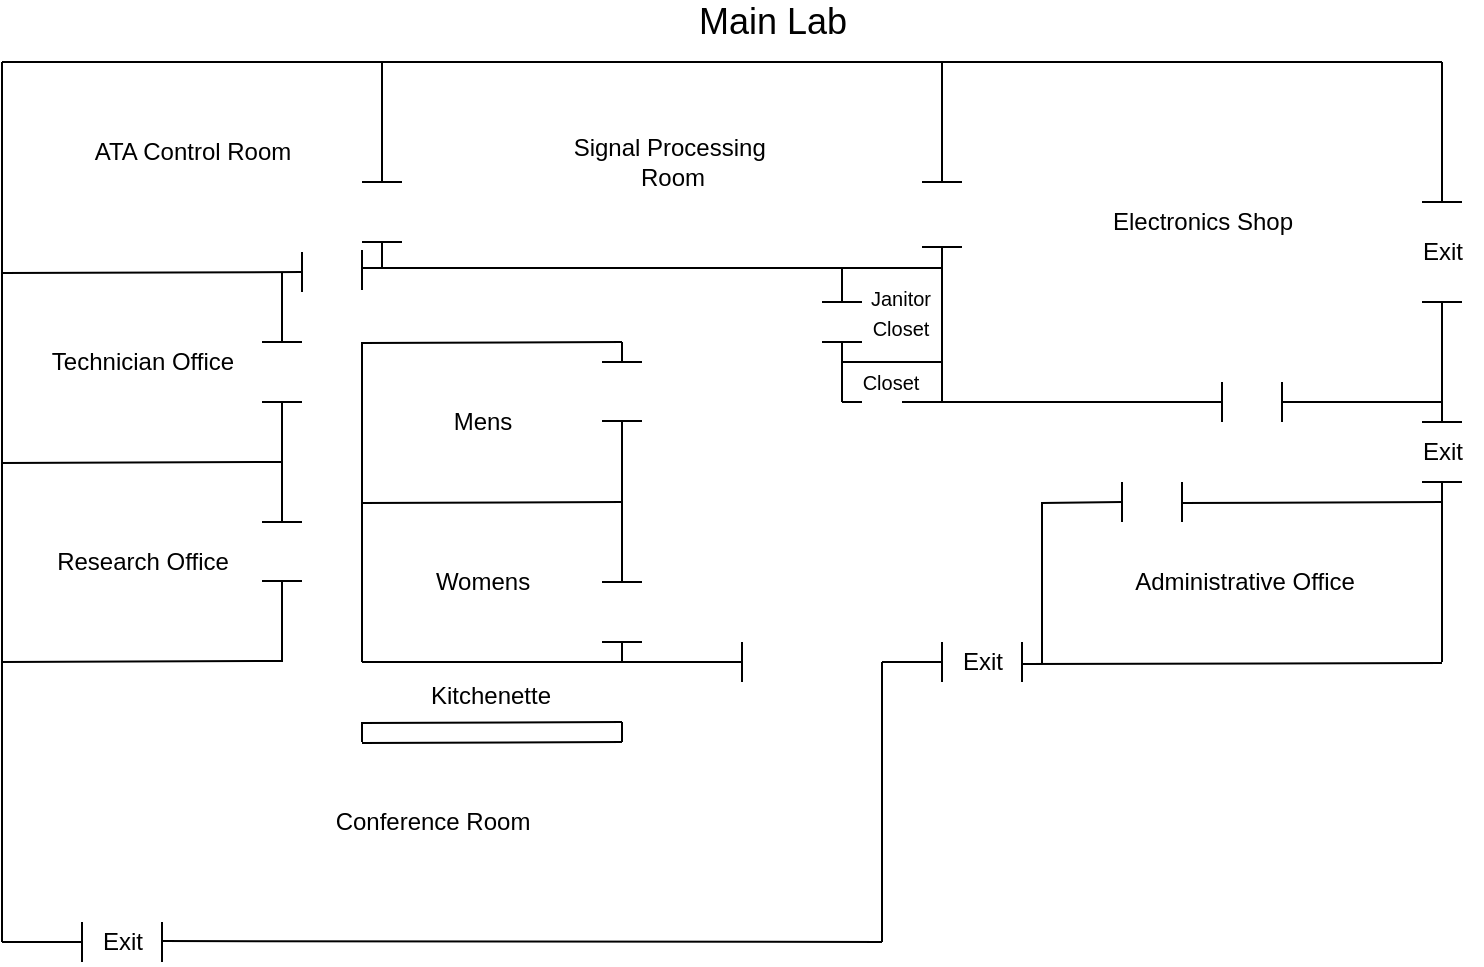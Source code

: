 <mxfile version="13.7.7" type="device"><diagram id="56RaiD-7mekOTDx0zwvP" name="Page-1"><mxGraphModel dx="774" dy="486" grid="1" gridSize="10" guides="1" tooltips="1" connect="1" arrows="1" fold="1" page="1" pageScale="1" pageWidth="850" pageHeight="1100" math="0" shadow="0"><root><mxCell id="0"/><mxCell id="1" parent="0"/><mxCell id="UOR5gX8WoMu6iLSjcMPw-1" value="" style="endArrow=none;html=1;" edge="1" parent="1"><mxGeometry width="50" height="50" relative="1" as="geometry"><mxPoint x="40" y="40" as="sourcePoint"/><mxPoint x="760" y="40" as="targetPoint"/></mxGeometry></mxCell><mxCell id="UOR5gX8WoMu6iLSjcMPw-6" value="" style="endArrow=none;html=1;" edge="1" parent="1"><mxGeometry width="50" height="50" relative="1" as="geometry"><mxPoint x="40" y="480" as="sourcePoint"/><mxPoint x="80" y="480" as="targetPoint"/></mxGeometry></mxCell><mxCell id="UOR5gX8WoMu6iLSjcMPw-12" value="" style="endArrow=none;html=1;" edge="1" parent="1"><mxGeometry width="50" height="50" relative="1" as="geometry"><mxPoint x="40" y="40" as="sourcePoint"/><mxPoint x="40" y="480" as="targetPoint"/></mxGeometry></mxCell><mxCell id="UOR5gX8WoMu6iLSjcMPw-28" value="Exit" style="text;html=1;align=center;verticalAlign=middle;resizable=0;points=[];autosize=1;" vertex="1" parent="1"><mxGeometry x="80" y="470" width="40" height="20" as="geometry"/></mxCell><mxCell id="UOR5gX8WoMu6iLSjcMPw-30" value="&lt;font style=&quot;font-size: 18px&quot;&gt;Main Lab&lt;/font&gt;" style="text;html=1;align=center;verticalAlign=middle;resizable=0;points=[];autosize=1;" vertex="1" parent="1"><mxGeometry x="380" y="10" width="90" height="20" as="geometry"/></mxCell><mxCell id="UOR5gX8WoMu6iLSjcMPw-31" value="" style="endArrow=none;html=1;" edge="1" parent="1"><mxGeometry width="50" height="50" relative="1" as="geometry"><mxPoint x="120" y="479.5" as="sourcePoint"/><mxPoint x="480" y="480" as="targetPoint"/></mxGeometry></mxCell><mxCell id="UOR5gX8WoMu6iLSjcMPw-38" value="" style="endArrow=none;html=1;" edge="1" parent="1"><mxGeometry width="50" height="50" relative="1" as="geometry"><mxPoint x="760" y="220" as="sourcePoint"/><mxPoint x="760" y="160" as="targetPoint"/></mxGeometry></mxCell><mxCell id="UOR5gX8WoMu6iLSjcMPw-47" value="" style="endArrow=none;html=1;" edge="1" parent="1"><mxGeometry width="50" height="50" relative="1" as="geometry"><mxPoint x="760" y="250" as="sourcePoint"/><mxPoint x="760" y="340" as="targetPoint"/></mxGeometry></mxCell><mxCell id="UOR5gX8WoMu6iLSjcMPw-54" value="" style="endArrow=none;html=1;" edge="1" parent="1"><mxGeometry width="50" height="50" relative="1" as="geometry"><mxPoint x="80" y="490" as="sourcePoint"/><mxPoint x="80" y="470" as="targetPoint"/></mxGeometry></mxCell><mxCell id="UOR5gX8WoMu6iLSjcMPw-55" value="" style="endArrow=none;html=1;" edge="1" parent="1"><mxGeometry width="50" height="50" relative="1" as="geometry"><mxPoint x="480" y="340" as="sourcePoint"/><mxPoint x="510" y="340" as="targetPoint"/></mxGeometry></mxCell><mxCell id="UOR5gX8WoMu6iLSjcMPw-56" value="" style="endArrow=none;html=1;" edge="1" parent="1"><mxGeometry width="50" height="50" relative="1" as="geometry"><mxPoint x="120" y="490" as="sourcePoint"/><mxPoint x="120" y="470" as="targetPoint"/></mxGeometry></mxCell><mxCell id="UOR5gX8WoMu6iLSjcMPw-61" value="" style="endArrow=none;html=1;" edge="1" parent="1"><mxGeometry width="50" height="50" relative="1" as="geometry"><mxPoint x="770" y="110" as="sourcePoint"/><mxPoint x="750" y="110" as="targetPoint"/></mxGeometry></mxCell><mxCell id="UOR5gX8WoMu6iLSjcMPw-62" value="" style="endArrow=none;html=1;" edge="1" parent="1"><mxGeometry width="50" height="50" relative="1" as="geometry"><mxPoint x="760" y="110" as="sourcePoint"/><mxPoint x="760" y="40" as="targetPoint"/></mxGeometry></mxCell><mxCell id="UOR5gX8WoMu6iLSjcMPw-63" value="&lt;font style=&quot;font-size: 10px&quot;&gt;Closet&lt;/font&gt;" style="text;html=1;align=center;verticalAlign=middle;resizable=0;points=[];autosize=1;" vertex="1" parent="1"><mxGeometry x="464" y="190" width="40" height="20" as="geometry"/></mxCell><mxCell id="UOR5gX8WoMu6iLSjcMPw-72" value="" style="endArrow=none;html=1;" edge="1" parent="1"><mxGeometry width="50" height="50" relative="1" as="geometry"><mxPoint x="560" y="341" as="sourcePoint"/><mxPoint x="560" y="260" as="targetPoint"/></mxGeometry></mxCell><mxCell id="UOR5gX8WoMu6iLSjcMPw-73" value="" style="endArrow=none;html=1;" edge="1" parent="1"><mxGeometry width="50" height="50" relative="1" as="geometry"><mxPoint x="480" y="480" as="sourcePoint"/><mxPoint x="480" y="340" as="targetPoint"/></mxGeometry></mxCell><mxCell id="UOR5gX8WoMu6iLSjcMPw-74" value="" style="endArrow=none;html=1;" edge="1" parent="1"><mxGeometry width="50" height="50" relative="1" as="geometry"><mxPoint x="770" y="160" as="sourcePoint"/><mxPoint x="750" y="160" as="targetPoint"/></mxGeometry></mxCell><mxCell id="UOR5gX8WoMu6iLSjcMPw-75" value="" style="endArrow=none;html=1;" edge="1" parent="1"><mxGeometry width="50" height="50" relative="1" as="geometry"><mxPoint x="510" y="350" as="sourcePoint"/><mxPoint x="510" y="330" as="targetPoint"/></mxGeometry></mxCell><mxCell id="UOR5gX8WoMu6iLSjcMPw-76" value="" style="endArrow=none;html=1;" edge="1" parent="1"><mxGeometry width="50" height="50" relative="1" as="geometry"><mxPoint x="550" y="350" as="sourcePoint"/><mxPoint x="550" y="330" as="targetPoint"/></mxGeometry></mxCell><mxCell id="UOR5gX8WoMu6iLSjcMPw-77" value="" style="endArrow=none;html=1;" edge="1" parent="1"><mxGeometry width="50" height="50" relative="1" as="geometry"><mxPoint x="550" y="341" as="sourcePoint"/><mxPoint x="760" y="340.5" as="targetPoint"/></mxGeometry></mxCell><mxCell id="UOR5gX8WoMu6iLSjcMPw-78" value="" style="endArrow=none;html=1;" edge="1" parent="1"><mxGeometry width="50" height="50" relative="1" as="geometry"><mxPoint x="770" y="220" as="sourcePoint"/><mxPoint x="750" y="220" as="targetPoint"/></mxGeometry></mxCell><mxCell id="UOR5gX8WoMu6iLSjcMPw-79" value="" style="endArrow=none;html=1;" edge="1" parent="1"><mxGeometry width="50" height="50" relative="1" as="geometry"><mxPoint x="770" y="250" as="sourcePoint"/><mxPoint x="750" y="250" as="targetPoint"/></mxGeometry></mxCell><mxCell id="UOR5gX8WoMu6iLSjcMPw-80" value="Exit" style="text;html=1;align=center;verticalAlign=middle;resizable=0;points=[];autosize=1;" vertex="1" parent="1"><mxGeometry x="740" y="125" width="40" height="20" as="geometry"/></mxCell><mxCell id="UOR5gX8WoMu6iLSjcMPw-81" value="Exit" style="text;html=1;align=center;verticalAlign=middle;resizable=0;points=[];autosize=1;" vertex="1" parent="1"><mxGeometry x="740" y="225" width="40" height="20" as="geometry"/></mxCell><mxCell id="UOR5gX8WoMu6iLSjcMPw-82" value="Exit" style="text;html=1;align=center;verticalAlign=middle;resizable=0;points=[];autosize=1;" vertex="1" parent="1"><mxGeometry x="510" y="330" width="40" height="20" as="geometry"/></mxCell><mxCell id="UOR5gX8WoMu6iLSjcMPw-83" value="" style="endArrow=none;html=1;" edge="1" parent="1"><mxGeometry width="50" height="50" relative="1" as="geometry"><mxPoint x="560" y="260.5" as="sourcePoint"/><mxPoint x="600" y="260" as="targetPoint"/></mxGeometry></mxCell><mxCell id="UOR5gX8WoMu6iLSjcMPw-84" value="" style="endArrow=none;html=1;" edge="1" parent="1"><mxGeometry width="50" height="50" relative="1" as="geometry"><mxPoint x="600" y="270" as="sourcePoint"/><mxPoint x="600" y="250" as="targetPoint"/></mxGeometry></mxCell><mxCell id="UOR5gX8WoMu6iLSjcMPw-85" value="" style="endArrow=none;html=1;" edge="1" parent="1"><mxGeometry width="50" height="50" relative="1" as="geometry"><mxPoint x="630" y="270" as="sourcePoint"/><mxPoint x="630" y="250" as="targetPoint"/></mxGeometry></mxCell><mxCell id="UOR5gX8WoMu6iLSjcMPw-86" value="" style="endArrow=none;html=1;" edge="1" parent="1"><mxGeometry width="50" height="50" relative="1" as="geometry"><mxPoint x="630" y="260.5" as="sourcePoint"/><mxPoint x="760" y="260" as="targetPoint"/></mxGeometry></mxCell><mxCell id="UOR5gX8WoMu6iLSjcMPw-87" value="" style="endArrow=none;html=1;" edge="1" parent="1"><mxGeometry width="50" height="50" relative="1" as="geometry"><mxPoint x="510" y="100" as="sourcePoint"/><mxPoint x="510" y="40" as="targetPoint"/></mxGeometry></mxCell><mxCell id="UOR5gX8WoMu6iLSjcMPw-88" value="" style="endArrow=none;html=1;" edge="1" parent="1"><mxGeometry width="50" height="50" relative="1" as="geometry"><mxPoint x="520" y="100" as="sourcePoint"/><mxPoint x="500" y="100" as="targetPoint"/></mxGeometry></mxCell><mxCell id="UOR5gX8WoMu6iLSjcMPw-89" value="" style="endArrow=none;html=1;" edge="1" parent="1"><mxGeometry width="50" height="50" relative="1" as="geometry"><mxPoint x="520" y="132.5" as="sourcePoint"/><mxPoint x="500" y="132.5" as="targetPoint"/></mxGeometry></mxCell><mxCell id="UOR5gX8WoMu6iLSjcMPw-90" value="" style="endArrow=none;html=1;" edge="1" parent="1"><mxGeometry width="50" height="50" relative="1" as="geometry"><mxPoint x="680" y="210" as="sourcePoint"/><mxPoint x="760" y="210" as="targetPoint"/></mxGeometry></mxCell><mxCell id="UOR5gX8WoMu6iLSjcMPw-91" value="" style="endArrow=none;html=1;" edge="1" parent="1"><mxGeometry width="50" height="50" relative="1" as="geometry"><mxPoint x="680" y="220" as="sourcePoint"/><mxPoint x="680" y="200" as="targetPoint"/></mxGeometry></mxCell><mxCell id="UOR5gX8WoMu6iLSjcMPw-92" value="" style="endArrow=none;html=1;" edge="1" parent="1"><mxGeometry width="50" height="50" relative="1" as="geometry"><mxPoint x="650" y="220" as="sourcePoint"/><mxPoint x="650" y="200" as="targetPoint"/></mxGeometry></mxCell><mxCell id="UOR5gX8WoMu6iLSjcMPw-93" value="" style="endArrow=none;html=1;" edge="1" parent="1"><mxGeometry width="50" height="50" relative="1" as="geometry"><mxPoint x="510" y="210" as="sourcePoint"/><mxPoint x="650" y="210" as="targetPoint"/></mxGeometry></mxCell><mxCell id="UOR5gX8WoMu6iLSjcMPw-94" value="" style="endArrow=none;html=1;" edge="1" parent="1"><mxGeometry width="50" height="50" relative="1" as="geometry"><mxPoint x="510" y="210" as="sourcePoint"/><mxPoint x="510" y="133" as="targetPoint"/></mxGeometry></mxCell><mxCell id="UOR5gX8WoMu6iLSjcMPw-95" value="" style="endArrow=none;html=1;" edge="1" parent="1"><mxGeometry width="50" height="50" relative="1" as="geometry"><mxPoint x="220" y="143" as="sourcePoint"/><mxPoint x="510" y="143" as="targetPoint"/></mxGeometry></mxCell><mxCell id="UOR5gX8WoMu6iLSjcMPw-96" value="" style="endArrow=none;html=1;" edge="1" parent="1"><mxGeometry width="50" height="50" relative="1" as="geometry"><mxPoint x="460" y="160" as="sourcePoint"/><mxPoint x="460" y="143" as="targetPoint"/></mxGeometry></mxCell><mxCell id="UOR5gX8WoMu6iLSjcMPw-97" value="" style="endArrow=none;html=1;" edge="1" parent="1"><mxGeometry width="50" height="50" relative="1" as="geometry"><mxPoint x="470" y="160" as="sourcePoint"/><mxPoint x="450" y="160" as="targetPoint"/></mxGeometry></mxCell><mxCell id="UOR5gX8WoMu6iLSjcMPw-98" value="" style="endArrow=none;html=1;" edge="1" parent="1"><mxGeometry width="50" height="50" relative="1" as="geometry"><mxPoint x="470" y="180" as="sourcePoint"/><mxPoint x="450" y="180" as="targetPoint"/></mxGeometry></mxCell><mxCell id="UOR5gX8WoMu6iLSjcMPw-99" value="" style="endArrow=none;html=1;" edge="1" parent="1"><mxGeometry width="50" height="50" relative="1" as="geometry"><mxPoint x="460" y="210" as="sourcePoint"/><mxPoint x="460" y="180" as="targetPoint"/></mxGeometry></mxCell><mxCell id="UOR5gX8WoMu6iLSjcMPw-100" value="" style="endArrow=none;html=1;" edge="1" parent="1"><mxGeometry width="50" height="50" relative="1" as="geometry"><mxPoint x="460" y="190" as="sourcePoint"/><mxPoint x="510" y="190" as="targetPoint"/></mxGeometry></mxCell><mxCell id="UOR5gX8WoMu6iLSjcMPw-102" value="" style="endArrow=none;html=1;" edge="1" parent="1"><mxGeometry width="50" height="50" relative="1" as="geometry"><mxPoint x="460" y="210" as="sourcePoint"/><mxPoint x="470" y="210" as="targetPoint"/></mxGeometry></mxCell><mxCell id="UOR5gX8WoMu6iLSjcMPw-103" value="" style="endArrow=none;html=1;" edge="1" parent="1"><mxGeometry width="50" height="50" relative="1" as="geometry"><mxPoint x="490" y="210" as="sourcePoint"/><mxPoint x="510" y="210" as="targetPoint"/></mxGeometry></mxCell><mxCell id="UOR5gX8WoMu6iLSjcMPw-104" value="&lt;font style=&quot;font-size: 10px&quot;&gt;Janitor &lt;br&gt;Closet&lt;/font&gt;" style="text;html=1;align=center;verticalAlign=middle;resizable=0;points=[];autosize=1;" vertex="1" parent="1"><mxGeometry x="464" y="150" width="50" height="30" as="geometry"/></mxCell><mxCell id="UOR5gX8WoMu6iLSjcMPw-105" value="Electronics Shop" style="text;html=1;align=center;verticalAlign=middle;resizable=0;points=[];autosize=1;" vertex="1" parent="1"><mxGeometry x="585" y="110" width="110" height="20" as="geometry"/></mxCell><mxCell id="UOR5gX8WoMu6iLSjcMPw-106" value="Administrative Office" style="text;html=1;align=center;verticalAlign=middle;resizable=0;points=[];autosize=1;" vertex="1" parent="1"><mxGeometry x="596" y="290" width="130" height="20" as="geometry"/></mxCell><mxCell id="UOR5gX8WoMu6iLSjcMPw-107" value="" style="endArrow=none;html=1;" edge="1" parent="1"><mxGeometry width="50" height="50" relative="1" as="geometry"><mxPoint x="40" y="340" as="sourcePoint"/><mxPoint x="180" y="339.5" as="targetPoint"/></mxGeometry></mxCell><mxCell id="UOR5gX8WoMu6iLSjcMPw-108" value="" style="endArrow=none;html=1;" edge="1" parent="1"><mxGeometry width="50" height="50" relative="1" as="geometry"><mxPoint x="180" y="340" as="sourcePoint"/><mxPoint x="180" y="300" as="targetPoint"/></mxGeometry></mxCell><mxCell id="UOR5gX8WoMu6iLSjcMPw-109" value="" style="endArrow=none;html=1;" edge="1" parent="1"><mxGeometry width="50" height="50" relative="1" as="geometry"><mxPoint x="40" y="240.5" as="sourcePoint"/><mxPoint x="180" y="240" as="targetPoint"/></mxGeometry></mxCell><mxCell id="UOR5gX8WoMu6iLSjcMPw-110" value="" style="endArrow=none;html=1;" edge="1" parent="1"><mxGeometry width="50" height="50" relative="1" as="geometry"><mxPoint x="180" y="270" as="sourcePoint"/><mxPoint x="180" y="240" as="targetPoint"/></mxGeometry></mxCell><mxCell id="UOR5gX8WoMu6iLSjcMPw-111" value="" style="endArrow=none;html=1;" edge="1" parent="1"><mxGeometry width="50" height="50" relative="1" as="geometry"><mxPoint x="190" y="299.5" as="sourcePoint"/><mxPoint x="170" y="299.5" as="targetPoint"/></mxGeometry></mxCell><mxCell id="UOR5gX8WoMu6iLSjcMPw-112" value="" style="endArrow=none;html=1;" edge="1" parent="1"><mxGeometry width="50" height="50" relative="1" as="geometry"><mxPoint x="190" y="270" as="sourcePoint"/><mxPoint x="170" y="270" as="targetPoint"/></mxGeometry></mxCell><mxCell id="UOR5gX8WoMu6iLSjcMPw-113" value="" style="endArrow=none;html=1;" edge="1" parent="1"><mxGeometry width="50" height="50" relative="1" as="geometry"><mxPoint x="40" y="145.5" as="sourcePoint"/><mxPoint x="190" y="145" as="targetPoint"/></mxGeometry></mxCell><mxCell id="UOR5gX8WoMu6iLSjcMPw-114" value="" style="endArrow=none;html=1;" edge="1" parent="1"><mxGeometry width="50" height="50" relative="1" as="geometry"><mxPoint x="190" y="210" as="sourcePoint"/><mxPoint x="170" y="210" as="targetPoint"/></mxGeometry></mxCell><mxCell id="UOR5gX8WoMu6iLSjcMPw-115" value="" style="endArrow=none;html=1;" edge="1" parent="1"><mxGeometry width="50" height="50" relative="1" as="geometry"><mxPoint x="180" y="240" as="sourcePoint"/><mxPoint x="180" y="210" as="targetPoint"/></mxGeometry></mxCell><mxCell id="UOR5gX8WoMu6iLSjcMPw-116" value="" style="endArrow=none;html=1;" edge="1" parent="1"><mxGeometry width="50" height="50" relative="1" as="geometry"><mxPoint x="180" y="180" as="sourcePoint"/><mxPoint x="180" y="145" as="targetPoint"/></mxGeometry></mxCell><mxCell id="UOR5gX8WoMu6iLSjcMPw-117" value="" style="endArrow=none;html=1;" edge="1" parent="1"><mxGeometry width="50" height="50" relative="1" as="geometry"><mxPoint x="190" y="180" as="sourcePoint"/><mxPoint x="170" y="180" as="targetPoint"/></mxGeometry></mxCell><mxCell id="UOR5gX8WoMu6iLSjcMPw-118" value="" style="endArrow=none;html=1;" edge="1" parent="1"><mxGeometry width="50" height="50" relative="1" as="geometry"><mxPoint x="190" y="155" as="sourcePoint"/><mxPoint x="190" y="135" as="targetPoint"/></mxGeometry></mxCell><mxCell id="UOR5gX8WoMu6iLSjcMPw-119" value="" style="endArrow=none;html=1;" edge="1" parent="1"><mxGeometry width="50" height="50" relative="1" as="geometry"><mxPoint x="220" y="154" as="sourcePoint"/><mxPoint x="220" y="134" as="targetPoint"/></mxGeometry></mxCell><mxCell id="UOR5gX8WoMu6iLSjcMPw-120" value="" style="endArrow=none;html=1;" edge="1" parent="1"><mxGeometry width="50" height="50" relative="1" as="geometry"><mxPoint x="230" y="143" as="sourcePoint"/><mxPoint x="230" y="130" as="targetPoint"/></mxGeometry></mxCell><mxCell id="UOR5gX8WoMu6iLSjcMPw-121" value="" style="endArrow=none;html=1;" edge="1" parent="1"><mxGeometry width="50" height="50" relative="1" as="geometry"><mxPoint x="240" y="130" as="sourcePoint"/><mxPoint x="220" y="130" as="targetPoint"/></mxGeometry></mxCell><mxCell id="UOR5gX8WoMu6iLSjcMPw-122" value="" style="endArrow=none;html=1;" edge="1" parent="1"><mxGeometry width="50" height="50" relative="1" as="geometry"><mxPoint x="240" y="100" as="sourcePoint"/><mxPoint x="220" y="100" as="targetPoint"/></mxGeometry></mxCell><mxCell id="UOR5gX8WoMu6iLSjcMPw-123" value="" style="endArrow=none;html=1;" edge="1" parent="1"><mxGeometry width="50" height="50" relative="1" as="geometry"><mxPoint x="230" y="100" as="sourcePoint"/><mxPoint x="230" y="40" as="targetPoint"/></mxGeometry></mxCell><mxCell id="UOR5gX8WoMu6iLSjcMPw-124" value="Research Office" style="text;html=1;align=center;verticalAlign=middle;resizable=0;points=[];autosize=1;" vertex="1" parent="1"><mxGeometry x="60" y="280" width="100" height="20" as="geometry"/></mxCell><mxCell id="UOR5gX8WoMu6iLSjcMPw-125" value="Technician Office" style="text;html=1;align=center;verticalAlign=middle;resizable=0;points=[];autosize=1;" vertex="1" parent="1"><mxGeometry x="55" y="180" width="110" height="20" as="geometry"/></mxCell><mxCell id="UOR5gX8WoMu6iLSjcMPw-126" value="Signal Processing&amp;nbsp;&lt;br&gt;Room" style="text;html=1;align=center;verticalAlign=middle;resizable=0;points=[];autosize=1;" vertex="1" parent="1"><mxGeometry x="320" y="75" width="110" height="30" as="geometry"/></mxCell><mxCell id="UOR5gX8WoMu6iLSjcMPw-127" value="ATA Control Room" style="text;html=1;align=center;verticalAlign=middle;resizable=0;points=[];autosize=1;" vertex="1" parent="1"><mxGeometry x="80" y="75" width="110" height="20" as="geometry"/></mxCell><mxCell id="UOR5gX8WoMu6iLSjcMPw-128" value="" style="endArrow=none;html=1;" edge="1" parent="1"><mxGeometry width="50" height="50" relative="1" as="geometry"><mxPoint x="220" y="180.5" as="sourcePoint"/><mxPoint x="350" y="180" as="targetPoint"/></mxGeometry></mxCell><mxCell id="UOR5gX8WoMu6iLSjcMPw-129" value="" style="endArrow=none;html=1;" edge="1" parent="1"><mxGeometry width="50" height="50" relative="1" as="geometry"><mxPoint x="220" y="340" as="sourcePoint"/><mxPoint x="410" y="340" as="targetPoint"/></mxGeometry></mxCell><mxCell id="UOR5gX8WoMu6iLSjcMPw-130" value="" style="endArrow=none;html=1;" edge="1" parent="1"><mxGeometry width="50" height="50" relative="1" as="geometry"><mxPoint x="220" y="340" as="sourcePoint"/><mxPoint x="220" y="180" as="targetPoint"/></mxGeometry></mxCell><mxCell id="UOR5gX8WoMu6iLSjcMPw-131" value="" style="endArrow=none;html=1;" edge="1" parent="1"><mxGeometry width="50" height="50" relative="1" as="geometry"><mxPoint x="350" y="340" as="sourcePoint"/><mxPoint x="350" y="330" as="targetPoint"/></mxGeometry></mxCell><mxCell id="UOR5gX8WoMu6iLSjcMPw-132" value="" style="endArrow=none;html=1;" edge="1" parent="1"><mxGeometry width="50" height="50" relative="1" as="geometry"><mxPoint x="220" y="260.5" as="sourcePoint"/><mxPoint x="350" y="260" as="targetPoint"/></mxGeometry></mxCell><mxCell id="UOR5gX8WoMu6iLSjcMPw-133" value="Mens" style="text;html=1;align=center;verticalAlign=middle;resizable=0;points=[];autosize=1;" vertex="1" parent="1"><mxGeometry x="260" y="210" width="40" height="20" as="geometry"/></mxCell><mxCell id="UOR5gX8WoMu6iLSjcMPw-134" value="Womens" style="text;html=1;align=center;verticalAlign=middle;resizable=0;points=[];autosize=1;" vertex="1" parent="1"><mxGeometry x="250" y="290" width="60" height="20" as="geometry"/></mxCell><mxCell id="UOR5gX8WoMu6iLSjcMPw-135" value="" style="endArrow=none;html=1;" edge="1" parent="1"><mxGeometry width="50" height="50" relative="1" as="geometry"><mxPoint x="410" y="350" as="sourcePoint"/><mxPoint x="410" y="330" as="targetPoint"/></mxGeometry></mxCell><mxCell id="UOR5gX8WoMu6iLSjcMPw-136" value="" style="endArrow=none;html=1;" edge="1" parent="1"><mxGeometry width="50" height="50" relative="1" as="geometry"><mxPoint x="220" y="370.5" as="sourcePoint"/><mxPoint x="350" y="370" as="targetPoint"/></mxGeometry></mxCell><mxCell id="UOR5gX8WoMu6iLSjcMPw-137" value="" style="endArrow=none;html=1;" edge="1" parent="1"><mxGeometry width="50" height="50" relative="1" as="geometry"><mxPoint x="220" y="380.5" as="sourcePoint"/><mxPoint x="350" y="380" as="targetPoint"/></mxGeometry></mxCell><mxCell id="UOR5gX8WoMu6iLSjcMPw-138" value="" style="endArrow=none;html=1;" edge="1" parent="1"><mxGeometry width="50" height="50" relative="1" as="geometry"><mxPoint x="350" y="380" as="sourcePoint"/><mxPoint x="350" y="370" as="targetPoint"/></mxGeometry></mxCell><mxCell id="UOR5gX8WoMu6iLSjcMPw-139" value="" style="endArrow=none;html=1;" edge="1" parent="1"><mxGeometry width="50" height="50" relative="1" as="geometry"><mxPoint x="220" y="380" as="sourcePoint"/><mxPoint x="220" y="370" as="targetPoint"/></mxGeometry></mxCell><mxCell id="UOR5gX8WoMu6iLSjcMPw-140" value="Kitchenette" style="text;html=1;align=center;verticalAlign=middle;resizable=0;points=[];autosize=1;" vertex="1" parent="1"><mxGeometry x="244" y="347" width="80" height="20" as="geometry"/></mxCell><mxCell id="UOR5gX8WoMu6iLSjcMPw-141" value="Conference Room" style="text;html=1;align=center;verticalAlign=middle;resizable=0;points=[];autosize=1;" vertex="1" parent="1"><mxGeometry x="200" y="410" width="110" height="20" as="geometry"/></mxCell><mxCell id="UOR5gX8WoMu6iLSjcMPw-142" value="" style="endArrow=none;html=1;" edge="1" parent="1"><mxGeometry width="50" height="50" relative="1" as="geometry"><mxPoint x="360" y="330" as="sourcePoint"/><mxPoint x="340" y="330" as="targetPoint"/></mxGeometry></mxCell><mxCell id="UOR5gX8WoMu6iLSjcMPw-143" value="" style="endArrow=none;html=1;" edge="1" parent="1"><mxGeometry width="50" height="50" relative="1" as="geometry"><mxPoint x="360" y="300" as="sourcePoint"/><mxPoint x="340" y="300" as="targetPoint"/></mxGeometry></mxCell><mxCell id="UOR5gX8WoMu6iLSjcMPw-145" value="" style="endArrow=none;html=1;" edge="1" parent="1"><mxGeometry width="50" height="50" relative="1" as="geometry"><mxPoint x="350" y="300" as="sourcePoint"/><mxPoint x="350" y="260" as="targetPoint"/></mxGeometry></mxCell><mxCell id="UOR5gX8WoMu6iLSjcMPw-146" value="" style="endArrow=none;html=1;" edge="1" parent="1"><mxGeometry width="50" height="50" relative="1" as="geometry"><mxPoint x="350" y="265" as="sourcePoint"/><mxPoint x="350" y="220" as="targetPoint"/></mxGeometry></mxCell><mxCell id="UOR5gX8WoMu6iLSjcMPw-147" value="" style="endArrow=none;html=1;" edge="1" parent="1"><mxGeometry width="50" height="50" relative="1" as="geometry"><mxPoint x="360" y="219.5" as="sourcePoint"/><mxPoint x="340" y="219.5" as="targetPoint"/></mxGeometry></mxCell><mxCell id="UOR5gX8WoMu6iLSjcMPw-148" value="" style="endArrow=none;html=1;" edge="1" parent="1"><mxGeometry width="50" height="50" relative="1" as="geometry"><mxPoint x="360" y="190" as="sourcePoint"/><mxPoint x="340" y="190" as="targetPoint"/></mxGeometry></mxCell><mxCell id="UOR5gX8WoMu6iLSjcMPw-149" value="" style="endArrow=none;html=1;" edge="1" parent="1"><mxGeometry width="50" height="50" relative="1" as="geometry"><mxPoint x="350" y="190" as="sourcePoint"/><mxPoint x="350" y="180" as="targetPoint"/></mxGeometry></mxCell></root></mxGraphModel></diagram></mxfile>